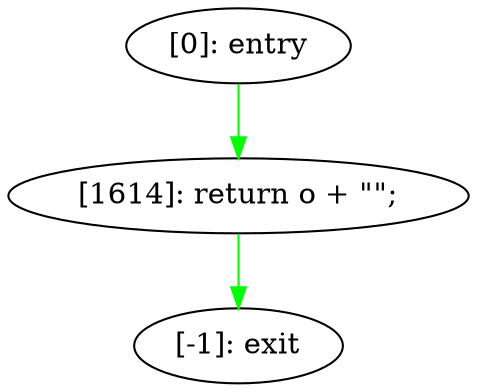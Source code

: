 digraph {
"0" [label="[-1]: exit"] 
"1" [label="[1614]: return o + \"\";\n"] 
"2" [label="[0]: entry"] 
"1" -> "0" [label="" color="green"] 
"2" -> "1" [label="" color="green"] 
}
